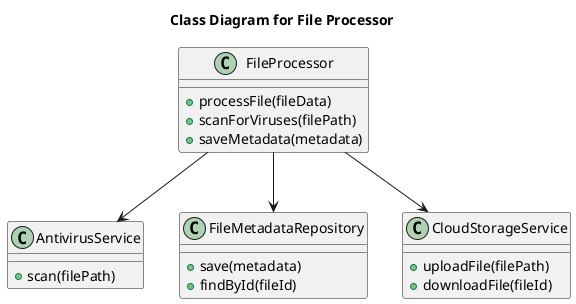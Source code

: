 @startuml
title Class Diagram for File Processor

' Определение классов
class FileProcessor {
    +processFile(fileData)
    +scanForViruses(filePath)
    +saveMetadata(metadata)
}

class AntivirusService {
    +scan(filePath)
}

class FileMetadataRepository {
    +save(metadata)
    +findById(fileId)
}

class CloudStorageService {
    +uploadFile(filePath)
    +downloadFile(fileId)
}

' Взаимосвязи
FileProcessor --> AntivirusService
FileProcessor --> FileMetadataRepository
FileProcessor --> CloudStorageService

@enduml
